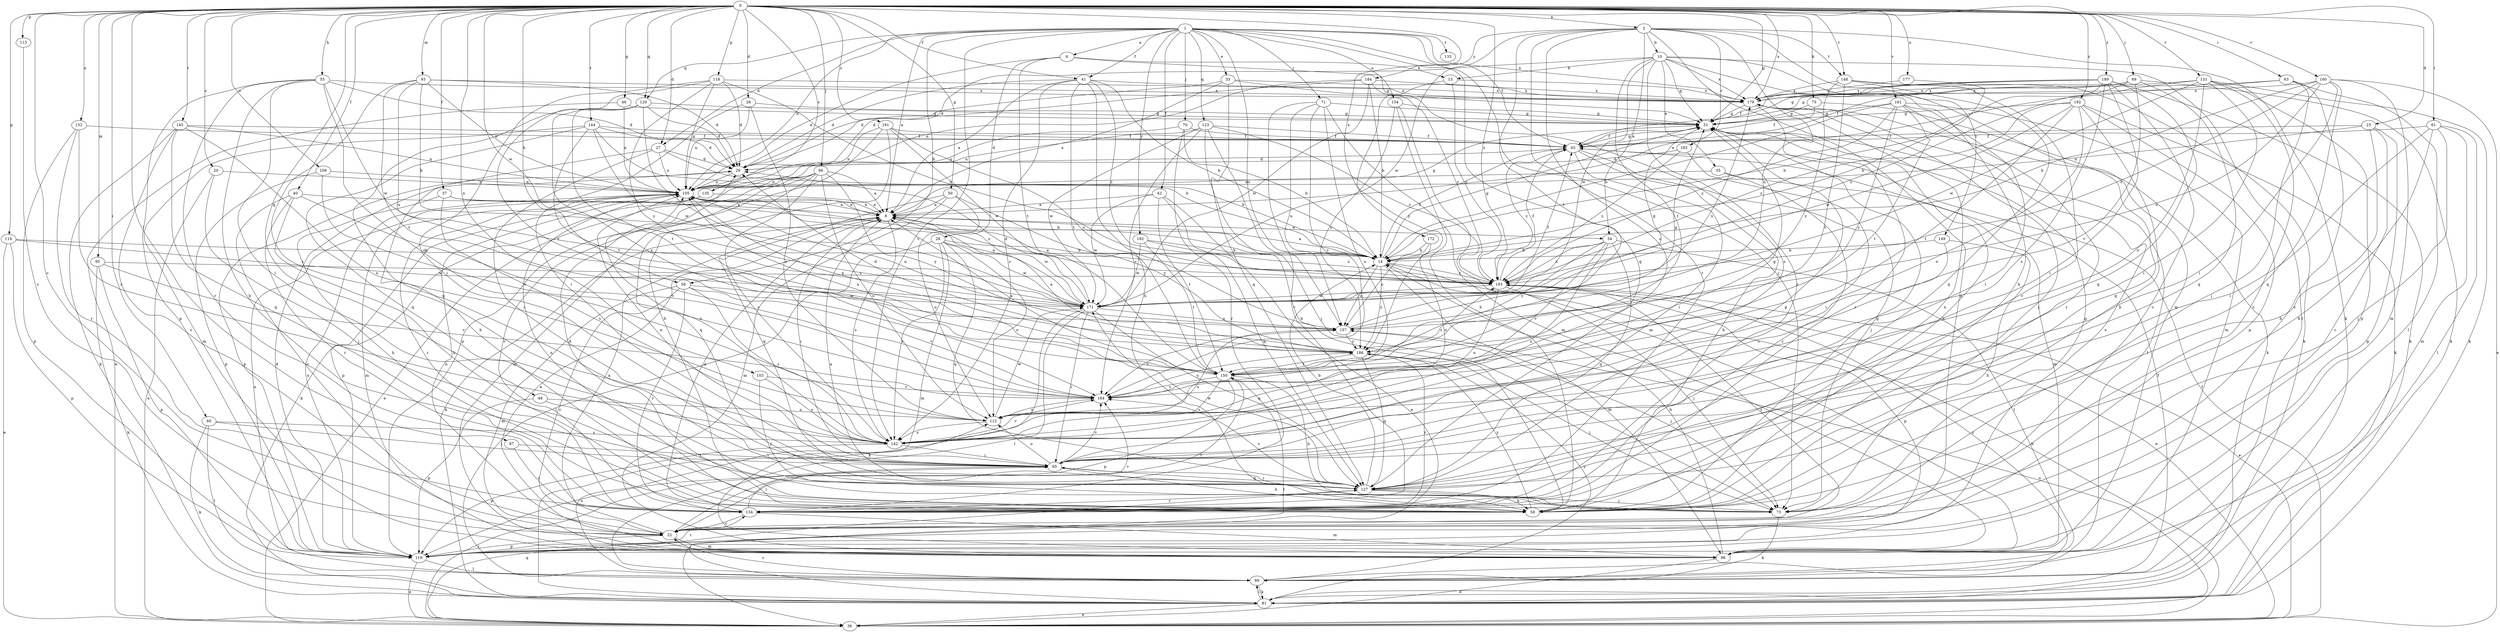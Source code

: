 strict digraph  {
0;
1;
2;
6;
8;
10;
13;
14;
20;
22;
23;
26;
27;
28;
29;
33;
34;
35;
36;
37;
40;
41;
42;
43;
46;
48;
50;
51;
55;
56;
58;
60;
61;
63;
65;
66;
69;
70;
71;
73;
75;
81;
87;
89;
93;
95;
96;
103;
105;
109;
112;
113;
114;
118;
119;
120;
123;
127;
131;
133;
134;
135;
142;
144;
145;
148;
149;
150;
152;
154;
157;
160;
161;
162;
164;
171;
172;
177;
179;
182;
184;
186;
189;
191;
192;
193;
0 -> 2  [label=a];
0 -> 20  [label=c];
0 -> 22  [label=c];
0 -> 23  [label=d];
0 -> 26  [label=d];
0 -> 27  [label=d];
0 -> 37  [label=f];
0 -> 40  [label=f];
0 -> 41  [label=f];
0 -> 46  [label=g];
0 -> 48  [label=g];
0 -> 50  [label=g];
0 -> 51  [label=g];
0 -> 55  [label=h];
0 -> 56  [label=h];
0 -> 60  [label=i];
0 -> 61  [label=i];
0 -> 63  [label=i];
0 -> 66  [label=j];
0 -> 69  [label=j];
0 -> 75  [label=k];
0 -> 87  [label=l];
0 -> 93  [label=m];
0 -> 95  [label=m];
0 -> 103  [label=n];
0 -> 109  [label=o];
0 -> 113  [label=p];
0 -> 114  [label=p];
0 -> 118  [label=p];
0 -> 120  [label=q];
0 -> 131  [label=r];
0 -> 135  [label=s];
0 -> 144  [label=t];
0 -> 145  [label=t];
0 -> 148  [label=t];
0 -> 152  [label=u];
0 -> 160  [label=v];
0 -> 161  [label=v];
0 -> 171  [label=w];
0 -> 172  [label=x];
0 -> 177  [label=x];
0 -> 179  [label=x];
0 -> 189  [label=z];
0 -> 191  [label=z];
0 -> 192  [label=z];
0 -> 193  [label=z];
1 -> 6  [label=a];
1 -> 8  [label=a];
1 -> 27  [label=d];
1 -> 33  [label=e];
1 -> 41  [label=f];
1 -> 42  [label=f];
1 -> 43  [label=f];
1 -> 56  [label=h];
1 -> 70  [label=j];
1 -> 71  [label=j];
1 -> 73  [label=j];
1 -> 105  [label=n];
1 -> 120  [label=q];
1 -> 123  [label=q];
1 -> 127  [label=q];
1 -> 133  [label=r];
1 -> 142  [label=s];
1 -> 154  [label=u];
1 -> 157  [label=u];
1 -> 179  [label=x];
1 -> 182  [label=y];
2 -> 10  [label=b];
2 -> 34  [label=e];
2 -> 81  [label=k];
2 -> 119  [label=p];
2 -> 134  [label=r];
2 -> 142  [label=s];
2 -> 148  [label=t];
2 -> 149  [label=t];
2 -> 150  [label=t];
2 -> 157  [label=u];
2 -> 162  [label=v];
2 -> 171  [label=w];
2 -> 184  [label=y];
6 -> 13  [label=b];
6 -> 28  [label=d];
6 -> 51  [label=g];
6 -> 105  [label=n];
6 -> 150  [label=t];
8 -> 34  [label=e];
8 -> 51  [label=g];
8 -> 65  [label=i];
8 -> 81  [label=k];
8 -> 105  [label=n];
8 -> 142  [label=s];
8 -> 171  [label=w];
10 -> 13  [label=b];
10 -> 29  [label=d];
10 -> 35  [label=e];
10 -> 51  [label=g];
10 -> 58  [label=h];
10 -> 89  [label=l];
10 -> 96  [label=m];
10 -> 134  [label=r];
10 -> 150  [label=t];
10 -> 171  [label=w];
10 -> 179  [label=x];
13 -> 179  [label=x];
13 -> 186  [label=y];
13 -> 193  [label=z];
14 -> 8  [label=a];
14 -> 36  [label=e];
14 -> 43  [label=f];
14 -> 51  [label=g];
14 -> 96  [label=m];
14 -> 157  [label=u];
14 -> 186  [label=y];
14 -> 193  [label=z];
20 -> 36  [label=e];
20 -> 73  [label=j];
20 -> 105  [label=n];
22 -> 8  [label=a];
22 -> 96  [label=m];
22 -> 105  [label=n];
22 -> 119  [label=p];
22 -> 150  [label=t];
22 -> 164  [label=v];
22 -> 193  [label=z];
23 -> 22  [label=c];
23 -> 43  [label=f];
23 -> 58  [label=h];
23 -> 105  [label=n];
23 -> 119  [label=p];
26 -> 51  [label=g];
26 -> 65  [label=i];
26 -> 105  [label=n];
26 -> 112  [label=o];
27 -> 14  [label=b];
27 -> 29  [label=d];
27 -> 58  [label=h];
27 -> 65  [label=i];
27 -> 105  [label=n];
28 -> 14  [label=b];
28 -> 89  [label=l];
28 -> 96  [label=m];
28 -> 112  [label=o];
28 -> 127  [label=q];
28 -> 142  [label=s];
28 -> 171  [label=w];
29 -> 105  [label=n];
29 -> 119  [label=p];
33 -> 8  [label=a];
33 -> 29  [label=d];
33 -> 127  [label=q];
33 -> 179  [label=x];
33 -> 193  [label=z];
34 -> 14  [label=b];
34 -> 89  [label=l];
34 -> 127  [label=q];
34 -> 142  [label=s];
34 -> 164  [label=v];
34 -> 186  [label=y];
34 -> 193  [label=z];
35 -> 96  [label=m];
35 -> 105  [label=n];
35 -> 134  [label=r];
36 -> 14  [label=b];
36 -> 43  [label=f];
36 -> 65  [label=i];
36 -> 127  [label=q];
36 -> 157  [label=u];
37 -> 8  [label=a];
37 -> 14  [label=b];
37 -> 58  [label=h];
37 -> 142  [label=s];
40 -> 8  [label=a];
40 -> 22  [label=c];
40 -> 58  [label=h];
40 -> 134  [label=r];
40 -> 164  [label=v];
41 -> 8  [label=a];
41 -> 14  [label=b];
41 -> 29  [label=d];
41 -> 58  [label=h];
41 -> 142  [label=s];
41 -> 150  [label=t];
41 -> 179  [label=x];
41 -> 193  [label=z];
42 -> 8  [label=a];
42 -> 36  [label=e];
42 -> 127  [label=q];
42 -> 150  [label=t];
42 -> 171  [label=w];
43 -> 29  [label=d];
43 -> 51  [label=g];
43 -> 58  [label=h];
43 -> 65  [label=i];
43 -> 73  [label=j];
43 -> 193  [label=z];
46 -> 36  [label=e];
46 -> 51  [label=g];
46 -> 105  [label=n];
48 -> 73  [label=j];
48 -> 112  [label=o];
48 -> 119  [label=p];
50 -> 8  [label=a];
50 -> 96  [label=m];
50 -> 112  [label=o];
50 -> 127  [label=q];
50 -> 186  [label=y];
51 -> 43  [label=f];
51 -> 58  [label=h];
51 -> 89  [label=l];
55 -> 29  [label=d];
55 -> 58  [label=h];
55 -> 65  [label=i];
55 -> 112  [label=o];
55 -> 119  [label=p];
55 -> 134  [label=r];
55 -> 171  [label=w];
55 -> 179  [label=x];
56 -> 22  [label=c];
56 -> 96  [label=m];
56 -> 134  [label=r];
56 -> 142  [label=s];
56 -> 164  [label=v];
56 -> 171  [label=w];
58 -> 29  [label=d];
58 -> 51  [label=g];
58 -> 105  [label=n];
58 -> 179  [label=x];
58 -> 186  [label=y];
60 -> 65  [label=i];
60 -> 81  [label=k];
60 -> 89  [label=l];
60 -> 142  [label=s];
61 -> 43  [label=f];
61 -> 58  [label=h];
61 -> 65  [label=i];
61 -> 73  [label=j];
61 -> 89  [label=l];
61 -> 96  [label=m];
63 -> 8  [label=a];
63 -> 22  [label=c];
63 -> 73  [label=j];
63 -> 89  [label=l];
63 -> 179  [label=x];
65 -> 58  [label=h];
65 -> 105  [label=n];
65 -> 112  [label=o];
65 -> 127  [label=q];
65 -> 164  [label=v];
66 -> 8  [label=a];
66 -> 36  [label=e];
66 -> 96  [label=m];
66 -> 105  [label=n];
66 -> 112  [label=o];
66 -> 127  [label=q];
66 -> 134  [label=r];
66 -> 142  [label=s];
66 -> 186  [label=y];
69 -> 43  [label=f];
69 -> 81  [label=k];
69 -> 127  [label=q];
69 -> 164  [label=v];
69 -> 179  [label=x];
69 -> 193  [label=z];
70 -> 14  [label=b];
70 -> 43  [label=f];
70 -> 105  [label=n];
70 -> 134  [label=r];
71 -> 51  [label=g];
71 -> 96  [label=m];
71 -> 112  [label=o];
71 -> 134  [label=r];
71 -> 157  [label=u];
71 -> 164  [label=v];
73 -> 8  [label=a];
73 -> 51  [label=g];
73 -> 81  [label=k];
75 -> 43  [label=f];
75 -> 51  [label=g];
75 -> 127  [label=q];
81 -> 36  [label=e];
81 -> 43  [label=f];
81 -> 89  [label=l];
81 -> 150  [label=t];
87 -> 65  [label=i];
87 -> 134  [label=r];
89 -> 22  [label=c];
89 -> 81  [label=k];
89 -> 105  [label=n];
89 -> 112  [label=o];
89 -> 186  [label=y];
89 -> 193  [label=z];
93 -> 14  [label=b];
93 -> 29  [label=d];
93 -> 105  [label=n];
93 -> 142  [label=s];
93 -> 150  [label=t];
93 -> 157  [label=u];
93 -> 179  [label=x];
95 -> 81  [label=k];
95 -> 119  [label=p];
95 -> 164  [label=v];
95 -> 193  [label=z];
96 -> 8  [label=a];
96 -> 14  [label=b];
96 -> 36  [label=e];
103 -> 73  [label=j];
103 -> 142  [label=s];
103 -> 164  [label=v];
105 -> 8  [label=a];
105 -> 96  [label=m];
105 -> 134  [label=r];
105 -> 193  [label=z];
109 -> 105  [label=n];
109 -> 119  [label=p];
109 -> 164  [label=v];
112 -> 142  [label=s];
112 -> 171  [label=w];
113 -> 22  [label=c];
114 -> 14  [label=b];
114 -> 36  [label=e];
114 -> 119  [label=p];
114 -> 171  [label=w];
118 -> 29  [label=d];
118 -> 65  [label=i];
118 -> 105  [label=n];
118 -> 164  [label=v];
118 -> 179  [label=x];
118 -> 186  [label=y];
118 -> 193  [label=z];
119 -> 29  [label=d];
119 -> 36  [label=e];
119 -> 89  [label=l];
119 -> 105  [label=n];
119 -> 134  [label=r];
119 -> 179  [label=x];
120 -> 29  [label=d];
120 -> 51  [label=g];
120 -> 127  [label=q];
120 -> 150  [label=t];
120 -> 164  [label=v];
120 -> 171  [label=w];
123 -> 43  [label=f];
123 -> 58  [label=h];
123 -> 73  [label=j];
123 -> 105  [label=n];
123 -> 164  [label=v];
123 -> 171  [label=w];
123 -> 193  [label=z];
127 -> 14  [label=b];
127 -> 51  [label=g];
127 -> 58  [label=h];
127 -> 65  [label=i];
127 -> 73  [label=j];
127 -> 134  [label=r];
127 -> 164  [label=v];
127 -> 171  [label=w];
131 -> 22  [label=c];
131 -> 51  [label=g];
131 -> 65  [label=i];
131 -> 81  [label=k];
131 -> 112  [label=o];
131 -> 119  [label=p];
131 -> 171  [label=w];
131 -> 179  [label=x];
134 -> 8  [label=a];
134 -> 22  [label=c];
134 -> 65  [label=i];
134 -> 96  [label=m];
135 -> 8  [label=a];
135 -> 81  [label=k];
135 -> 119  [label=p];
142 -> 65  [label=i];
142 -> 105  [label=n];
142 -> 119  [label=p];
142 -> 157  [label=u];
142 -> 164  [label=v];
144 -> 14  [label=b];
144 -> 29  [label=d];
144 -> 43  [label=f];
144 -> 96  [label=m];
144 -> 127  [label=q];
144 -> 150  [label=t];
144 -> 171  [label=w];
145 -> 22  [label=c];
145 -> 43  [label=f];
145 -> 81  [label=k];
145 -> 105  [label=n];
145 -> 112  [label=o];
145 -> 127  [label=q];
148 -> 81  [label=k];
148 -> 127  [label=q];
148 -> 134  [label=r];
148 -> 150  [label=t];
148 -> 179  [label=x];
148 -> 186  [label=y];
149 -> 14  [label=b];
149 -> 58  [label=h];
149 -> 142  [label=s];
150 -> 8  [label=a];
150 -> 58  [label=h];
150 -> 105  [label=n];
150 -> 119  [label=p];
150 -> 142  [label=s];
150 -> 164  [label=v];
150 -> 193  [label=z];
152 -> 43  [label=f];
152 -> 119  [label=p];
152 -> 134  [label=r];
152 -> 142  [label=s];
154 -> 51  [label=g];
154 -> 58  [label=h];
154 -> 96  [label=m];
154 -> 186  [label=y];
157 -> 51  [label=g];
157 -> 73  [label=j];
157 -> 105  [label=n];
157 -> 164  [label=v];
157 -> 179  [label=x];
157 -> 186  [label=y];
160 -> 14  [label=b];
160 -> 36  [label=e];
160 -> 65  [label=i];
160 -> 96  [label=m];
160 -> 127  [label=q];
160 -> 157  [label=u];
160 -> 179  [label=x];
160 -> 193  [label=z];
161 -> 14  [label=b];
161 -> 51  [label=g];
161 -> 65  [label=i];
161 -> 96  [label=m];
161 -> 134  [label=r];
161 -> 150  [label=t];
161 -> 186  [label=y];
161 -> 193  [label=z];
162 -> 29  [label=d];
162 -> 65  [label=i];
162 -> 193  [label=z];
164 -> 51  [label=g];
164 -> 112  [label=o];
164 -> 186  [label=y];
171 -> 29  [label=d];
171 -> 43  [label=f];
171 -> 51  [label=g];
171 -> 65  [label=i];
171 -> 81  [label=k];
171 -> 89  [label=l];
171 -> 105  [label=n];
171 -> 127  [label=q];
171 -> 157  [label=u];
172 -> 14  [label=b];
172 -> 112  [label=o];
172 -> 157  [label=u];
177 -> 14  [label=b];
177 -> 179  [label=x];
179 -> 51  [label=g];
179 -> 73  [label=j];
179 -> 81  [label=k];
179 -> 134  [label=r];
182 -> 14  [label=b];
182 -> 150  [label=t];
182 -> 171  [label=w];
182 -> 193  [label=z];
184 -> 14  [label=b];
184 -> 29  [label=d];
184 -> 105  [label=n];
184 -> 142  [label=s];
184 -> 171  [label=w];
184 -> 179  [label=x];
186 -> 8  [label=a];
186 -> 29  [label=d];
186 -> 73  [label=j];
186 -> 105  [label=n];
186 -> 127  [label=q];
186 -> 134  [label=r];
186 -> 150  [label=t];
189 -> 14  [label=b];
189 -> 22  [label=c];
189 -> 43  [label=f];
189 -> 51  [label=g];
189 -> 65  [label=i];
189 -> 81  [label=k];
189 -> 127  [label=q];
189 -> 142  [label=s];
189 -> 179  [label=x];
191 -> 43  [label=f];
191 -> 58  [label=h];
191 -> 105  [label=n];
191 -> 119  [label=p];
191 -> 157  [label=u];
191 -> 171  [label=w];
192 -> 51  [label=g];
192 -> 58  [label=h];
192 -> 81  [label=k];
192 -> 112  [label=o];
192 -> 119  [label=p];
192 -> 150  [label=t];
192 -> 171  [label=w];
192 -> 193  [label=z];
193 -> 8  [label=a];
193 -> 36  [label=e];
193 -> 43  [label=f];
193 -> 73  [label=j];
193 -> 112  [label=o];
193 -> 119  [label=p];
193 -> 171  [label=w];
}
